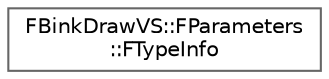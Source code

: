 digraph "Graphical Class Hierarchy"
{
 // INTERACTIVE_SVG=YES
 // LATEX_PDF_SIZE
  bgcolor="transparent";
  edge [fontname=Helvetica,fontsize=10,labelfontname=Helvetica,labelfontsize=10];
  node [fontname=Helvetica,fontsize=10,shape=box,height=0.2,width=0.4];
  rankdir="LR";
  Node0 [id="Node000000",label="FBinkDrawVS::FParameters\l::FTypeInfo",height=0.2,width=0.4,color="grey40", fillcolor="white", style="filled",URL="$d5/d8d/structFBinkDrawVS_1_1FParameters_1_1FTypeInfo.html",tooltip=" "];
}

